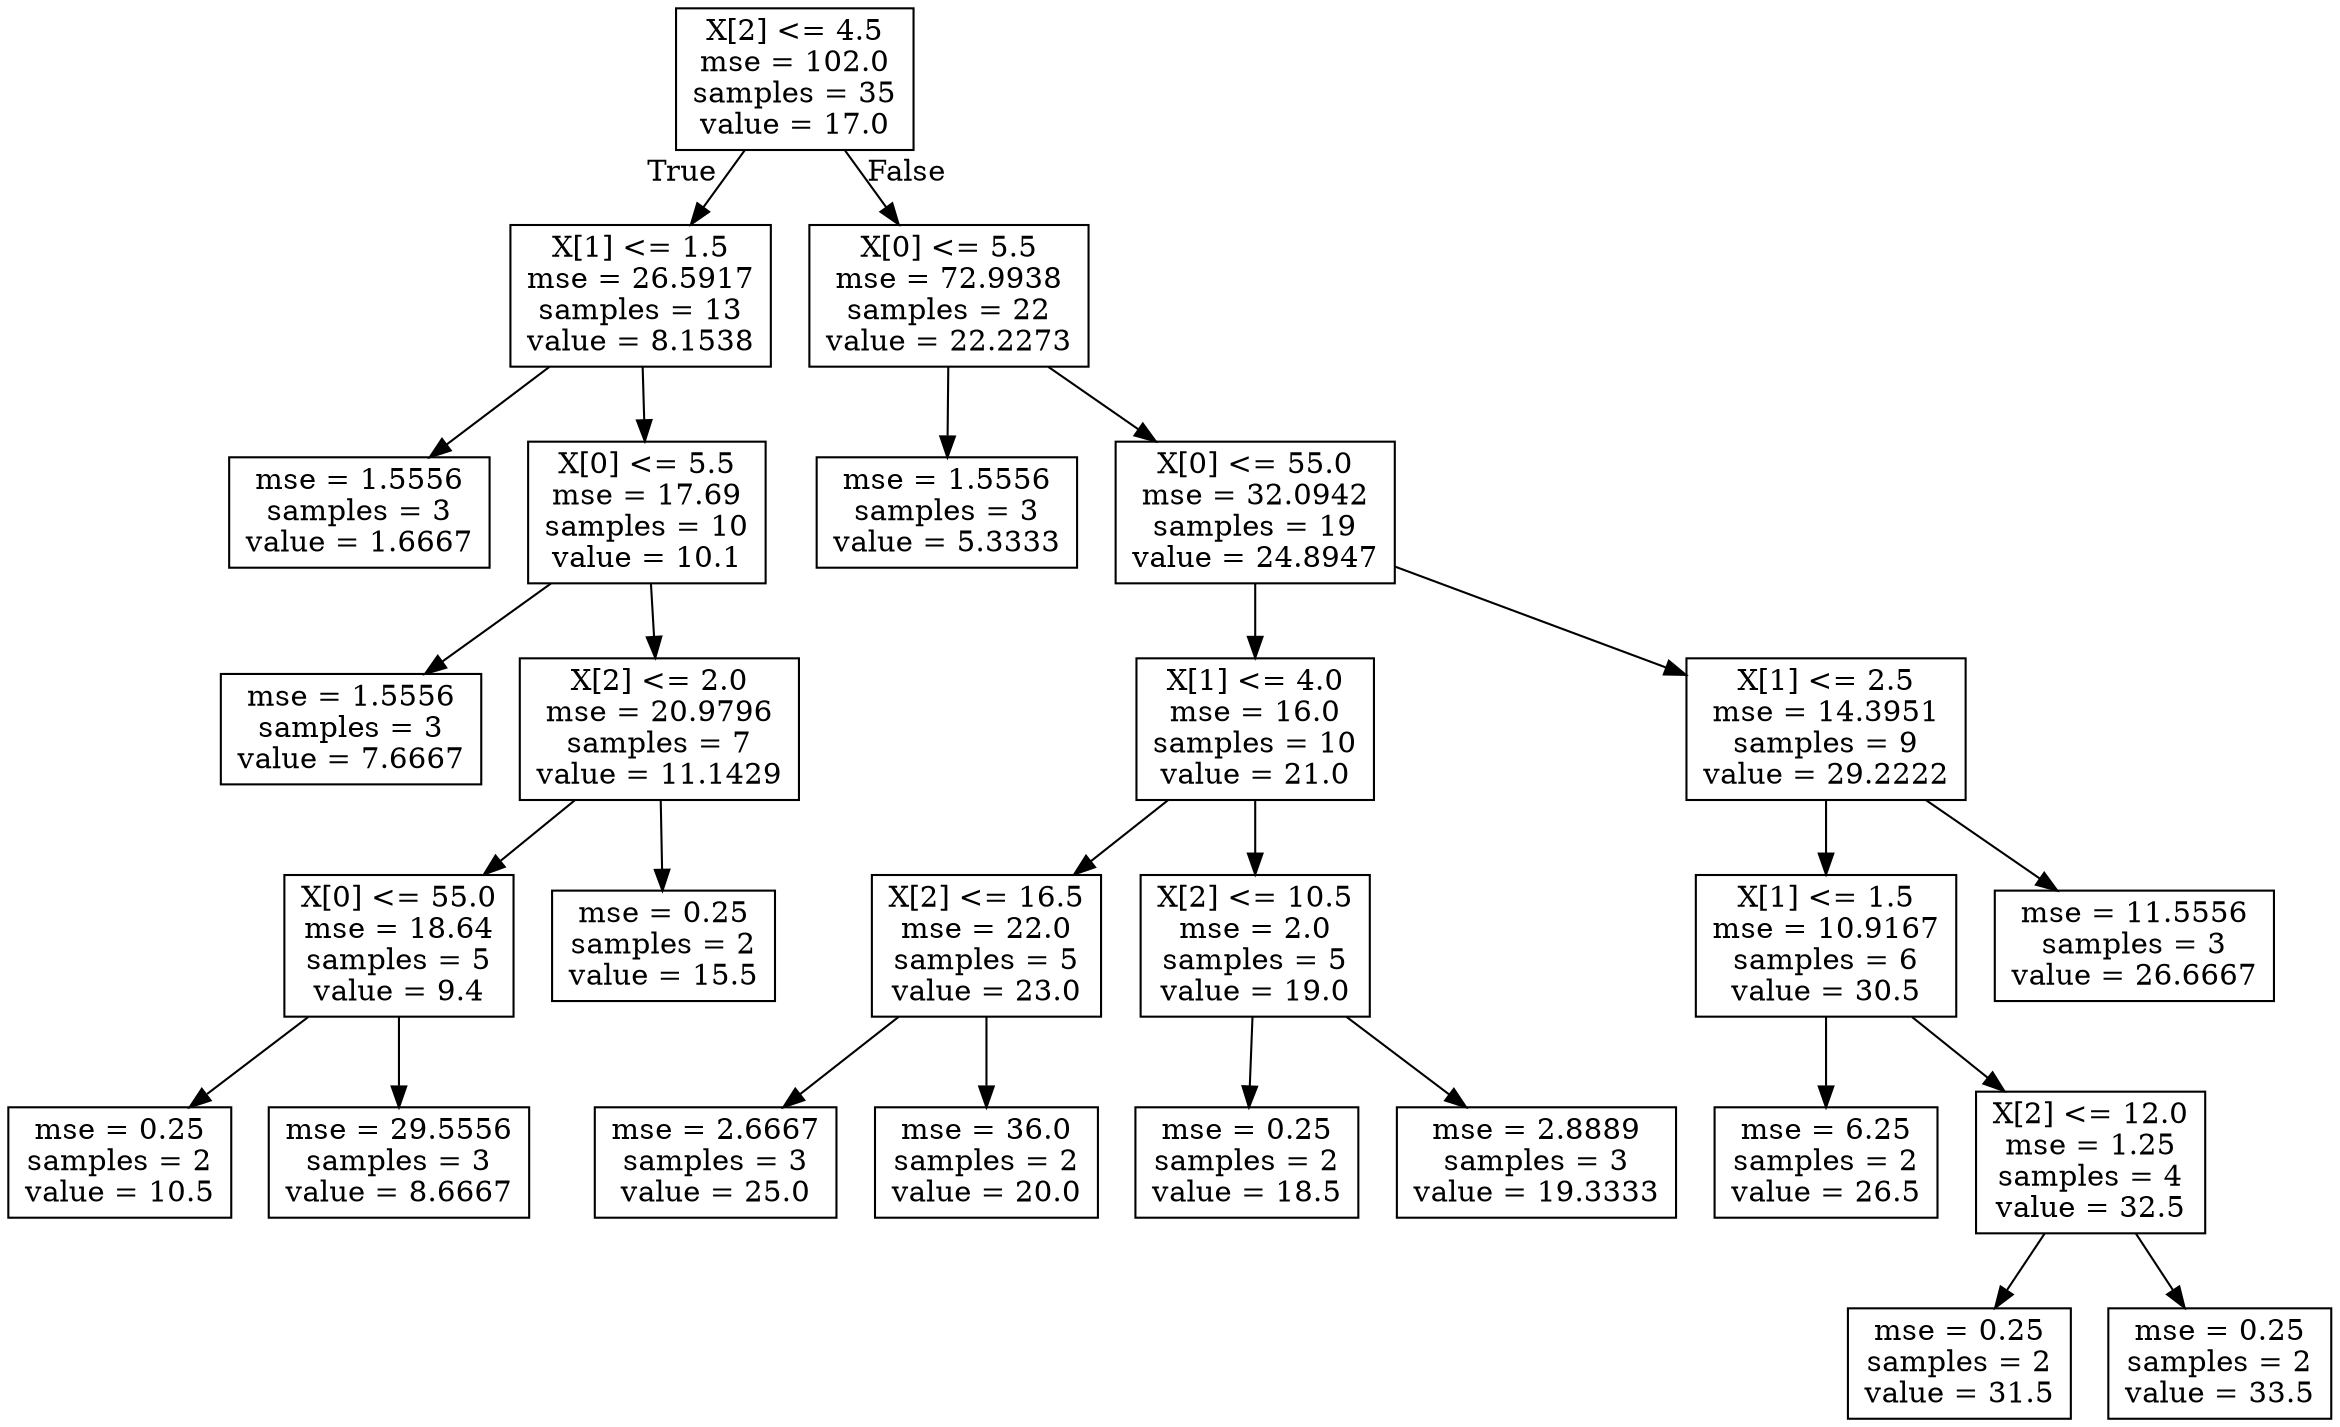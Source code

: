 digraph Tree {
node [shape=box] ;
0 [label="X[2] <= 4.5\nmse = 102.0\nsamples = 35\nvalue = 17.0"] ;
1 [label="X[1] <= 1.5\nmse = 26.5917\nsamples = 13\nvalue = 8.1538"] ;
0 -> 1 [labeldistance=2.5, labelangle=45, headlabel="True"] ;
2 [label="mse = 1.5556\nsamples = 3\nvalue = 1.6667"] ;
1 -> 2 ;
3 [label="X[0] <= 5.5\nmse = 17.69\nsamples = 10\nvalue = 10.1"] ;
1 -> 3 ;
4 [label="mse = 1.5556\nsamples = 3\nvalue = 7.6667"] ;
3 -> 4 ;
5 [label="X[2] <= 2.0\nmse = 20.9796\nsamples = 7\nvalue = 11.1429"] ;
3 -> 5 ;
6 [label="X[0] <= 55.0\nmse = 18.64\nsamples = 5\nvalue = 9.4"] ;
5 -> 6 ;
7 [label="mse = 0.25\nsamples = 2\nvalue = 10.5"] ;
6 -> 7 ;
8 [label="mse = 29.5556\nsamples = 3\nvalue = 8.6667"] ;
6 -> 8 ;
9 [label="mse = 0.25\nsamples = 2\nvalue = 15.5"] ;
5 -> 9 ;
10 [label="X[0] <= 5.5\nmse = 72.9938\nsamples = 22\nvalue = 22.2273"] ;
0 -> 10 [labeldistance=2.5, labelangle=-45, headlabel="False"] ;
11 [label="mse = 1.5556\nsamples = 3\nvalue = 5.3333"] ;
10 -> 11 ;
12 [label="X[0] <= 55.0\nmse = 32.0942\nsamples = 19\nvalue = 24.8947"] ;
10 -> 12 ;
13 [label="X[1] <= 4.0\nmse = 16.0\nsamples = 10\nvalue = 21.0"] ;
12 -> 13 ;
14 [label="X[2] <= 16.5\nmse = 22.0\nsamples = 5\nvalue = 23.0"] ;
13 -> 14 ;
15 [label="mse = 2.6667\nsamples = 3\nvalue = 25.0"] ;
14 -> 15 ;
16 [label="mse = 36.0\nsamples = 2\nvalue = 20.0"] ;
14 -> 16 ;
17 [label="X[2] <= 10.5\nmse = 2.0\nsamples = 5\nvalue = 19.0"] ;
13 -> 17 ;
18 [label="mse = 0.25\nsamples = 2\nvalue = 18.5"] ;
17 -> 18 ;
19 [label="mse = 2.8889\nsamples = 3\nvalue = 19.3333"] ;
17 -> 19 ;
20 [label="X[1] <= 2.5\nmse = 14.3951\nsamples = 9\nvalue = 29.2222"] ;
12 -> 20 ;
21 [label="X[1] <= 1.5\nmse = 10.9167\nsamples = 6\nvalue = 30.5"] ;
20 -> 21 ;
22 [label="mse = 6.25\nsamples = 2\nvalue = 26.5"] ;
21 -> 22 ;
23 [label="X[2] <= 12.0\nmse = 1.25\nsamples = 4\nvalue = 32.5"] ;
21 -> 23 ;
24 [label="mse = 0.25\nsamples = 2\nvalue = 31.5"] ;
23 -> 24 ;
25 [label="mse = 0.25\nsamples = 2\nvalue = 33.5"] ;
23 -> 25 ;
26 [label="mse = 11.5556\nsamples = 3\nvalue = 26.6667"] ;
20 -> 26 ;
}